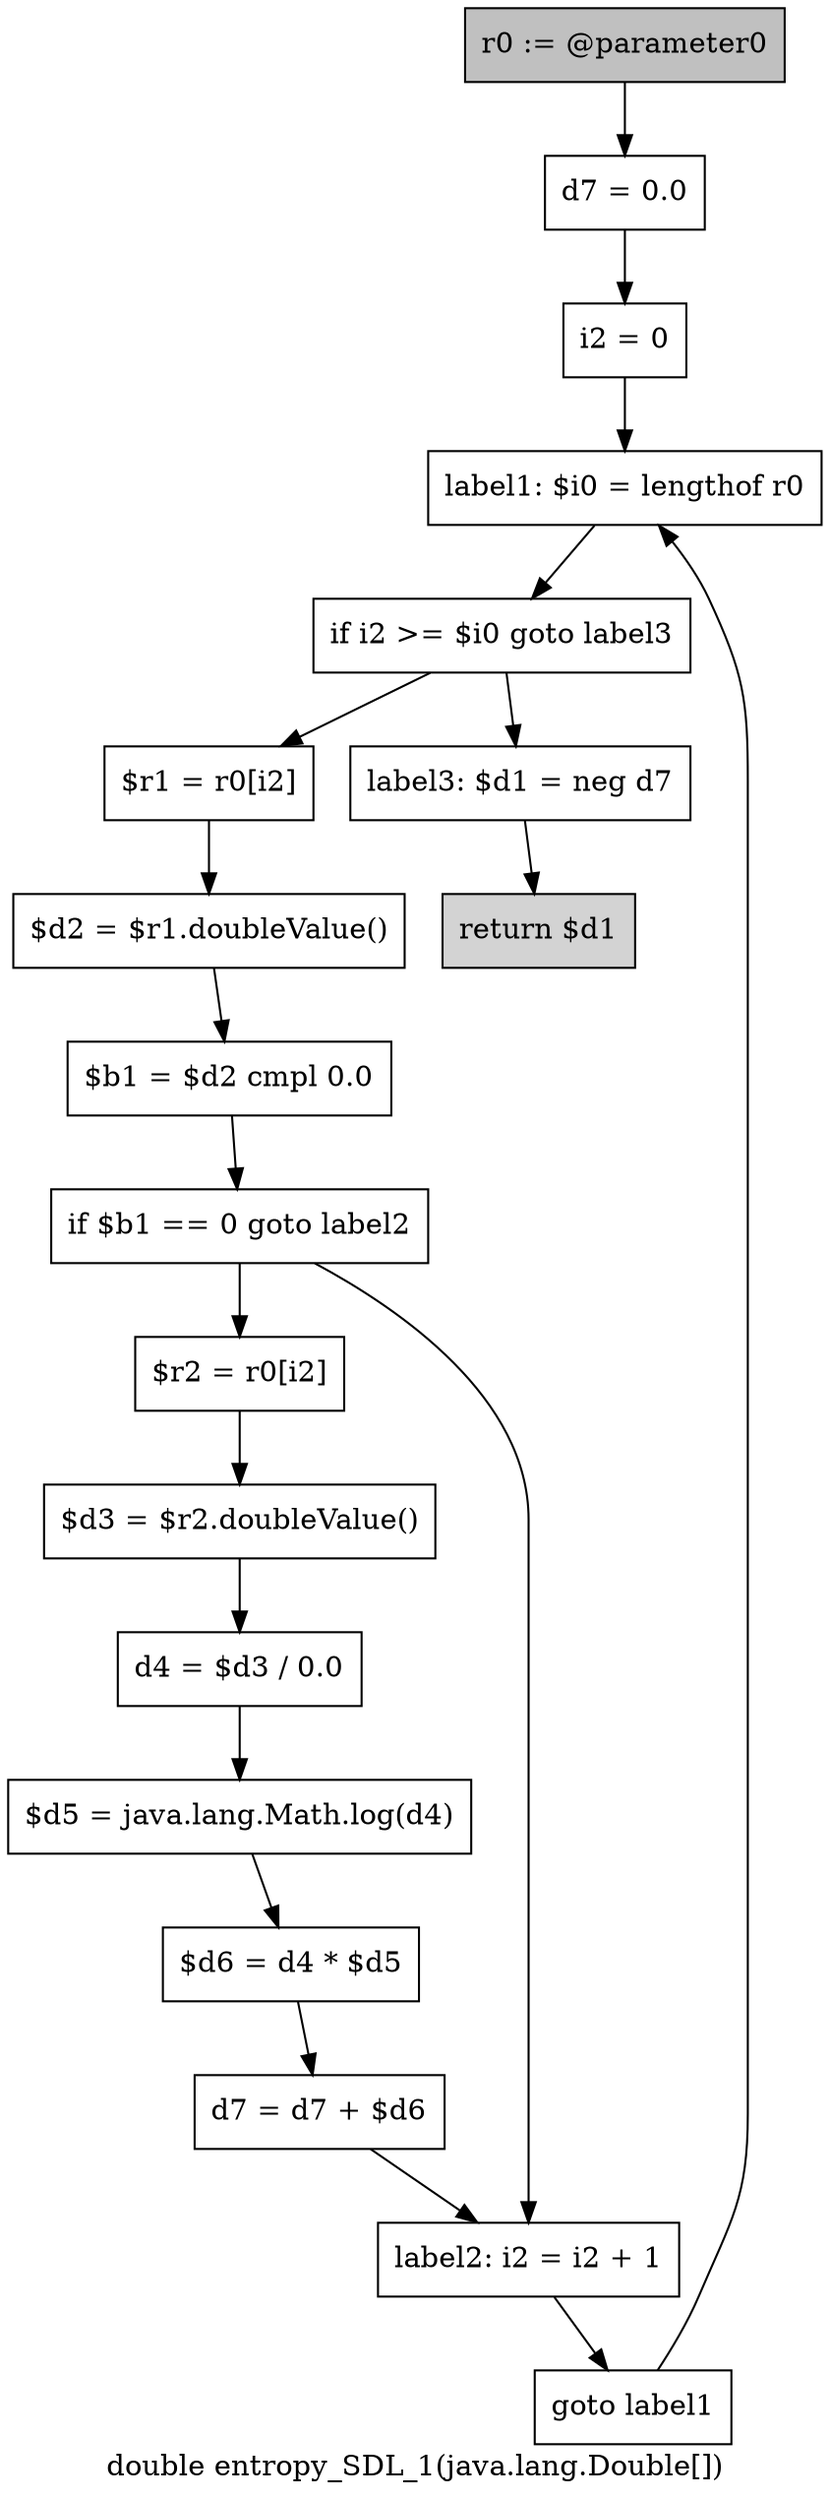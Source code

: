 digraph "double entropy_SDL_1(java.lang.Double[])" {
    label="double entropy_SDL_1(java.lang.Double[])";
    node [shape=box];
    "0" [style=filled,fillcolor=gray,label="r0 := @parameter0",];
    "1" [label="d7 = 0.0",];
    "0"->"1";
    "2" [label="i2 = 0",];
    "1"->"2";
    "3" [label="label1: $i0 = lengthof r0",];
    "2"->"3";
    "4" [label="if i2 >= $i0 goto label3",];
    "3"->"4";
    "5" [label="$r1 = r0[i2]",];
    "4"->"5";
    "17" [label="label3: $d1 = neg d7",];
    "4"->"17";
    "6" [label="$d2 = $r1.doubleValue()",];
    "5"->"6";
    "7" [label="$b1 = $d2 cmpl 0.0",];
    "6"->"7";
    "8" [label="if $b1 == 0 goto label2",];
    "7"->"8";
    "9" [label="$r2 = r0[i2]",];
    "8"->"9";
    "15" [label="label2: i2 = i2 + 1",];
    "8"->"15";
    "10" [label="$d3 = $r2.doubleValue()",];
    "9"->"10";
    "11" [label="d4 = $d3 / 0.0",];
    "10"->"11";
    "12" [label="$d5 = java.lang.Math.log(d4)",];
    "11"->"12";
    "13" [label="$d6 = d4 * $d5",];
    "12"->"13";
    "14" [label="d7 = d7 + $d6",];
    "13"->"14";
    "14"->"15";
    "16" [label="goto label1",];
    "15"->"16";
    "16"->"3";
    "18" [style=filled,fillcolor=lightgray,label="return $d1",];
    "17"->"18";
}
